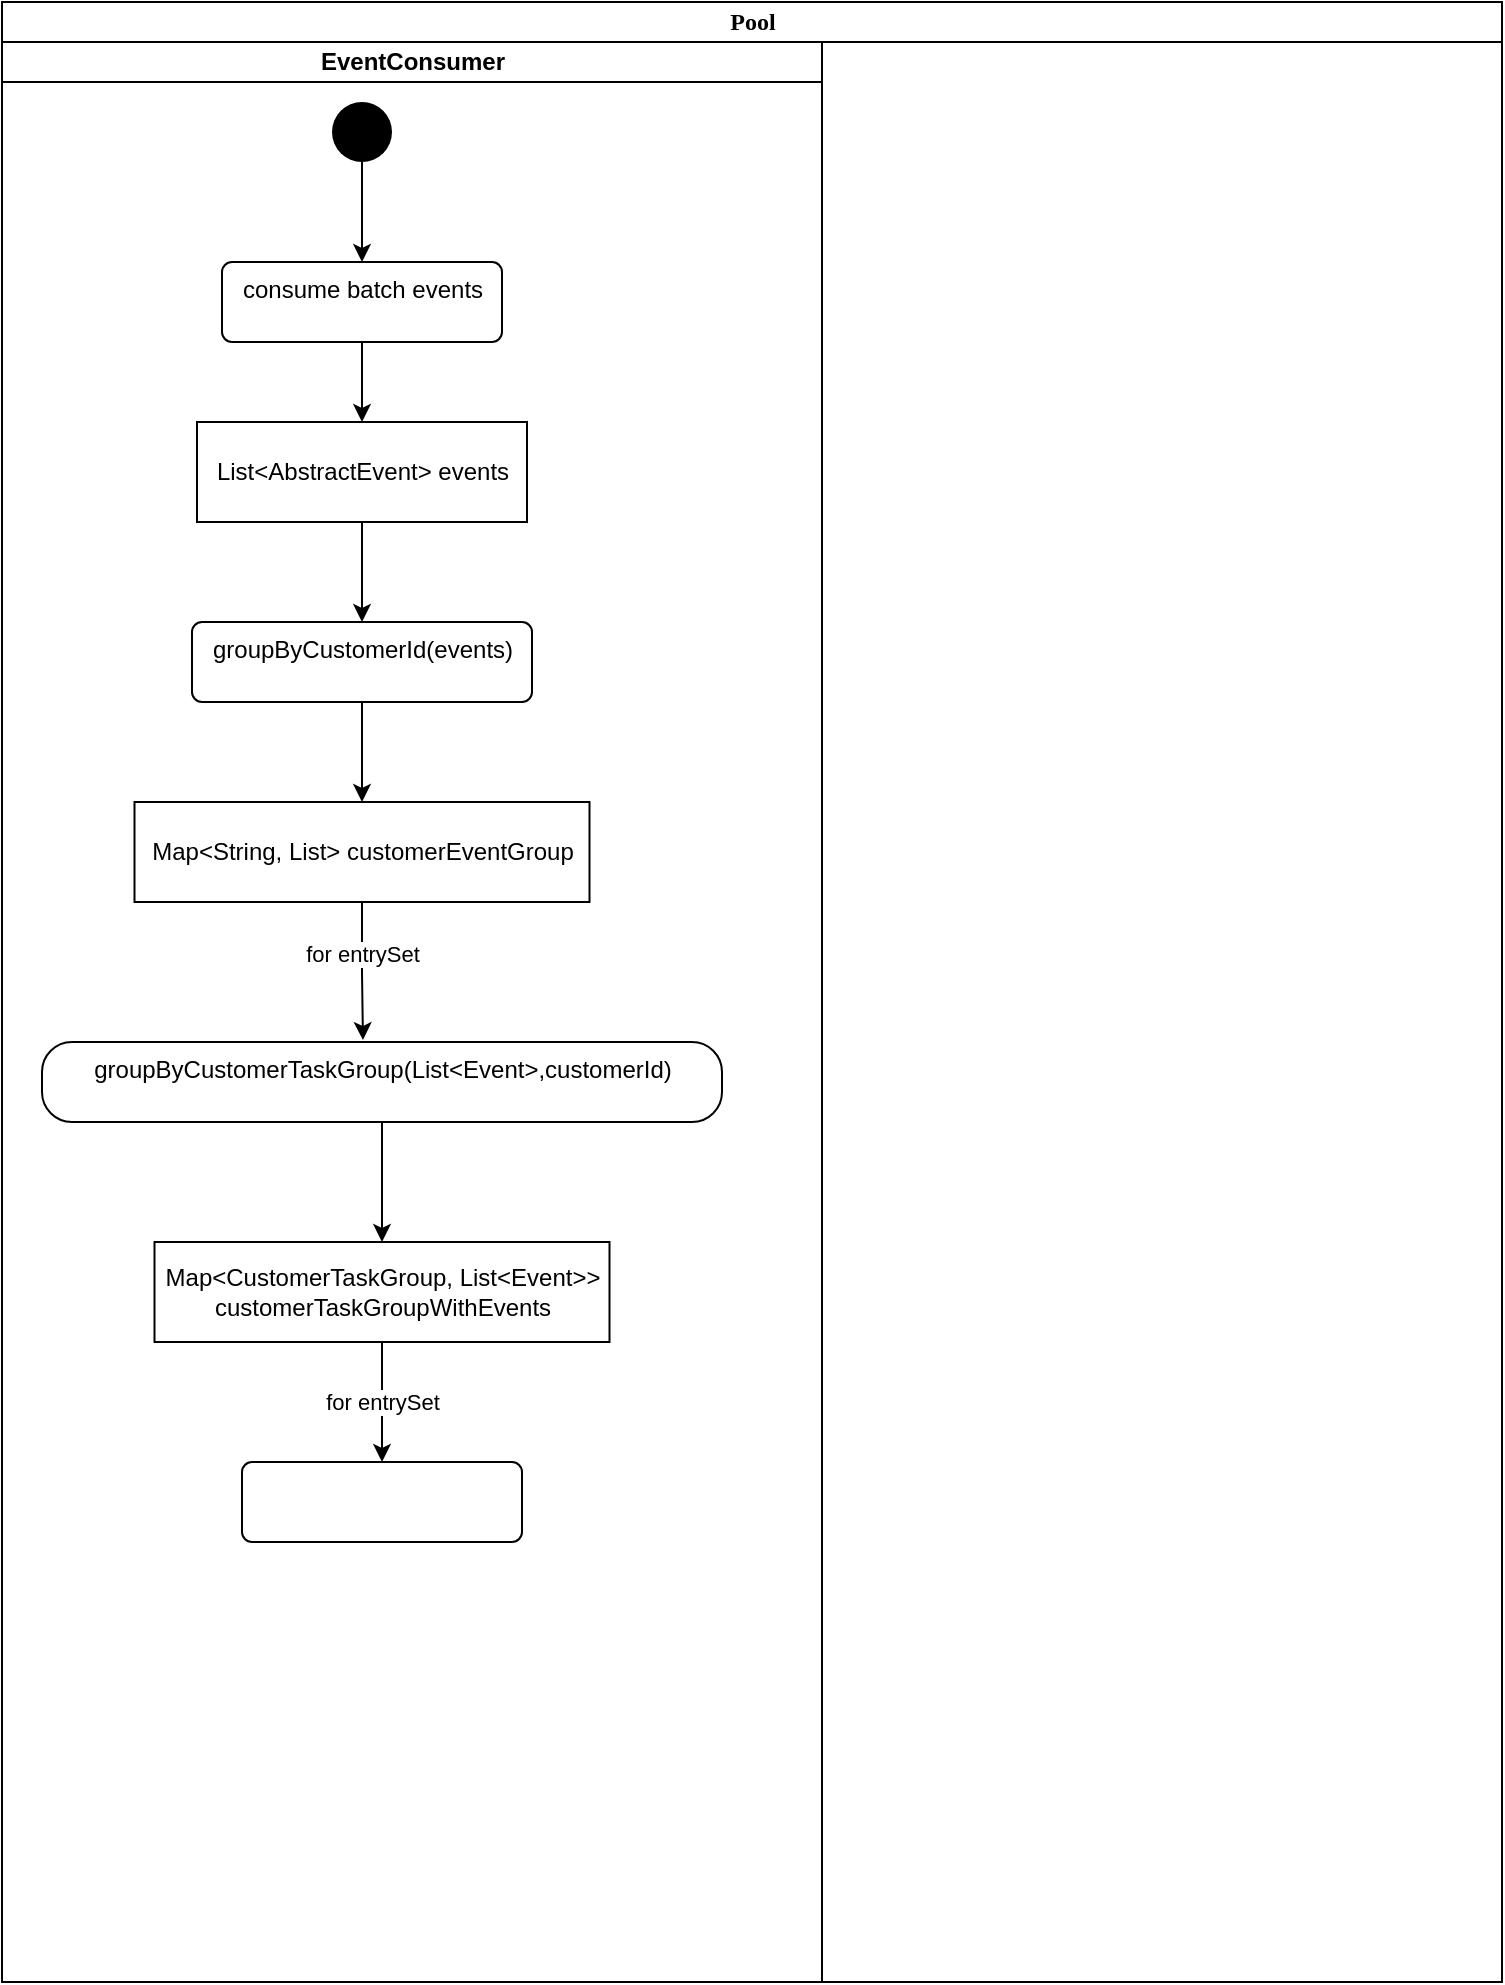 <mxfile version="16.6.6" type="github">
  <diagram name="Page-1" id="0783ab3e-0a74-02c8-0abd-f7b4e66b4bec">
    <mxGraphModel dx="782" dy="468" grid="1" gridSize="10" guides="1" tooltips="1" connect="1" arrows="1" fold="1" page="1" pageScale="1" pageWidth="850" pageHeight="1100" background="none" math="0" shadow="0">
      <root>
        <mxCell id="0" />
        <mxCell id="1" parent="0" />
        <mxCell id="1c1d494c118603dd-1" value="Pool" style="swimlane;html=1;childLayout=stackLayout;startSize=20;rounded=0;shadow=0;comic=0;labelBackgroundColor=none;strokeWidth=1;fontFamily=Verdana;fontSize=12;align=center;" parent="1" vertex="1">
          <mxGeometry x="20" y="40" width="750" height="990" as="geometry" />
        </mxCell>
        <mxCell id="1c1d494c118603dd-3" value="EventConsumer" style="swimlane;html=1;startSize=20;" parent="1c1d494c118603dd-1" vertex="1">
          <mxGeometry y="20" width="410" height="970" as="geometry" />
        </mxCell>
        <mxCell id="_TT01iQ1H0WmgE9Qsd2v-4" style="edgeStyle=orthogonalEdgeStyle;rounded=0;orthogonalLoop=1;jettySize=auto;html=1;exitX=0.5;exitY=1;exitDx=0;exitDy=0;" edge="1" parent="1c1d494c118603dd-3" source="_TT01iQ1H0WmgE9Qsd2v-2" target="_TT01iQ1H0WmgE9Qsd2v-3">
          <mxGeometry relative="1" as="geometry" />
        </mxCell>
        <mxCell id="_TT01iQ1H0WmgE9Qsd2v-2" value="" style="ellipse;fillColor=#000000;strokeColor=none;" vertex="1" parent="1c1d494c118603dd-3">
          <mxGeometry x="165" y="30" width="30" height="30" as="geometry" />
        </mxCell>
        <mxCell id="_TT01iQ1H0WmgE9Qsd2v-6" style="edgeStyle=orthogonalEdgeStyle;rounded=0;orthogonalLoop=1;jettySize=auto;html=1;exitX=0.5;exitY=1;exitDx=0;exitDy=0;entryX=0.5;entryY=0;entryDx=0;entryDy=0;" edge="1" parent="1c1d494c118603dd-3" source="_TT01iQ1H0WmgE9Qsd2v-3" target="_TT01iQ1H0WmgE9Qsd2v-5">
          <mxGeometry relative="1" as="geometry" />
        </mxCell>
        <mxCell id="_TT01iQ1H0WmgE9Qsd2v-3" value="consume batch events" style="html=1;align=center;verticalAlign=top;rounded=1;absoluteArcSize=1;arcSize=10;dashed=0;" vertex="1" parent="1c1d494c118603dd-3">
          <mxGeometry x="110" y="110" width="140" height="40" as="geometry" />
        </mxCell>
        <mxCell id="_TT01iQ1H0WmgE9Qsd2v-5" value="List&amp;lt;AbstractEvent&amp;gt; events" style="html=1;" vertex="1" parent="1c1d494c118603dd-3">
          <mxGeometry x="97.5" y="190" width="165" height="50" as="geometry" />
        </mxCell>
        <mxCell id="_TT01iQ1H0WmgE9Qsd2v-10" style="edgeStyle=orthogonalEdgeStyle;rounded=0;orthogonalLoop=1;jettySize=auto;html=1;exitX=0.5;exitY=1;exitDx=0;exitDy=0;entryX=0.5;entryY=0;entryDx=0;entryDy=0;" edge="1" parent="1c1d494c118603dd-3" source="_TT01iQ1H0WmgE9Qsd2v-7" target="_TT01iQ1H0WmgE9Qsd2v-9">
          <mxGeometry relative="1" as="geometry" />
        </mxCell>
        <mxCell id="_TT01iQ1H0WmgE9Qsd2v-7" value="groupByCustomerId(events)" style="html=1;align=center;verticalAlign=top;rounded=1;absoluteArcSize=1;arcSize=10;dashed=0;" vertex="1" parent="1c1d494c118603dd-3">
          <mxGeometry x="95" y="290" width="170" height="40" as="geometry" />
        </mxCell>
        <mxCell id="_TT01iQ1H0WmgE9Qsd2v-8" style="edgeStyle=orthogonalEdgeStyle;rounded=0;orthogonalLoop=1;jettySize=auto;html=1;exitX=0.5;exitY=1;exitDx=0;exitDy=0;entryX=0.5;entryY=0;entryDx=0;entryDy=0;" edge="1" parent="1c1d494c118603dd-3" source="_TT01iQ1H0WmgE9Qsd2v-5">
          <mxGeometry relative="1" as="geometry">
            <mxPoint x="180" y="290" as="targetPoint" />
          </mxGeometry>
        </mxCell>
        <mxCell id="_TT01iQ1H0WmgE9Qsd2v-13" style="edgeStyle=orthogonalEdgeStyle;rounded=0;orthogonalLoop=1;jettySize=auto;html=1;exitX=0.5;exitY=1;exitDx=0;exitDy=0;entryX=0.472;entryY=-0.025;entryDx=0;entryDy=0;entryPerimeter=0;" edge="1" parent="1c1d494c118603dd-3" source="_TT01iQ1H0WmgE9Qsd2v-9" target="_TT01iQ1H0WmgE9Qsd2v-12">
          <mxGeometry relative="1" as="geometry" />
        </mxCell>
        <mxCell id="_TT01iQ1H0WmgE9Qsd2v-14" value="for entrySet" style="edgeLabel;html=1;align=center;verticalAlign=middle;resizable=0;points=[];" vertex="1" connectable="0" parent="_TT01iQ1H0WmgE9Qsd2v-13">
          <mxGeometry x="-0.295" relative="1" as="geometry">
            <mxPoint y="1" as="offset" />
          </mxGeometry>
        </mxCell>
        <mxCell id="_TT01iQ1H0WmgE9Qsd2v-9" value="Map&amp;lt;String, List&amp;gt; customerEventGroup" style="html=1;" vertex="1" parent="1c1d494c118603dd-3">
          <mxGeometry x="66.25" y="380" width="227.5" height="50" as="geometry" />
        </mxCell>
        <mxCell id="_TT01iQ1H0WmgE9Qsd2v-16" style="edgeStyle=orthogonalEdgeStyle;rounded=0;orthogonalLoop=1;jettySize=auto;html=1;exitX=0.5;exitY=1;exitDx=0;exitDy=0;entryX=0.5;entryY=0;entryDx=0;entryDy=0;" edge="1" parent="1c1d494c118603dd-3" source="_TT01iQ1H0WmgE9Qsd2v-12" target="_TT01iQ1H0WmgE9Qsd2v-15">
          <mxGeometry relative="1" as="geometry" />
        </mxCell>
        <mxCell id="_TT01iQ1H0WmgE9Qsd2v-12" value="groupByCustomerTaskGroup(List&amp;lt;Event&amp;gt;,customerId)" style="html=1;align=center;verticalAlign=top;rounded=1;absoluteArcSize=1;arcSize=30;dashed=0;" vertex="1" parent="1c1d494c118603dd-3">
          <mxGeometry x="20" y="500" width="340" height="40" as="geometry" />
        </mxCell>
        <mxCell id="_TT01iQ1H0WmgE9Qsd2v-18" value="for entrySet" style="edgeStyle=orthogonalEdgeStyle;rounded=0;orthogonalLoop=1;jettySize=auto;html=1;exitX=0.5;exitY=1;exitDx=0;exitDy=0;entryX=0.5;entryY=0;entryDx=0;entryDy=0;" edge="1" parent="1c1d494c118603dd-3" source="_TT01iQ1H0WmgE9Qsd2v-15" target="_TT01iQ1H0WmgE9Qsd2v-17">
          <mxGeometry relative="1" as="geometry" />
        </mxCell>
        <mxCell id="_TT01iQ1H0WmgE9Qsd2v-15" value="Map&amp;lt;CustomerTaskGroup, List&amp;lt;Event&amp;gt;&amp;gt; &lt;br&gt;customerTaskGroupWithEvents" style="html=1;" vertex="1" parent="1c1d494c118603dd-3">
          <mxGeometry x="76.25" y="600" width="227.5" height="50" as="geometry" />
        </mxCell>
        <mxCell id="_TT01iQ1H0WmgE9Qsd2v-17" value="&lt;font color=&quot;rgba(0, 0, 0, 0)&quot; face=&quot;monospace&quot;&gt;&lt;span style=&quot;font-size: 0px&quot;&gt;cs&lt;/span&gt;&lt;/font&gt;" style="html=1;align=center;verticalAlign=top;rounded=1;absoluteArcSize=1;arcSize=10;dashed=0;" vertex="1" parent="1c1d494c118603dd-3">
          <mxGeometry x="120" y="710" width="140" height="40" as="geometry" />
        </mxCell>
      </root>
    </mxGraphModel>
  </diagram>
</mxfile>
